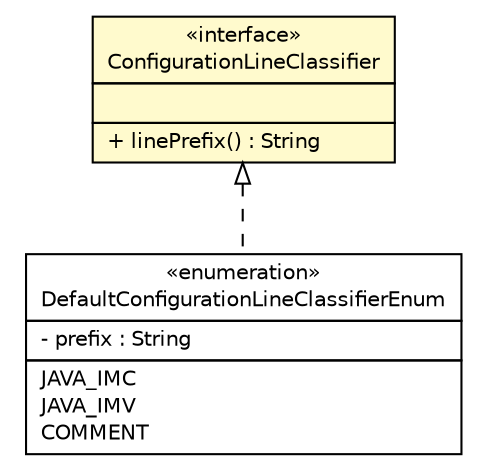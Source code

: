 #!/usr/local/bin/dot
#
# Class diagram 
# Generated by UMLGraph version R5_6 (http://www.umlgraph.org/)
#

digraph G {
	edge [fontname="Helvetica",fontsize=10,labelfontname="Helvetica",labelfontsize=10];
	node [fontname="Helvetica",fontsize=10,shape=plaintext];
	nodesep=0.25;
	ranksep=0.5;
	// de.hsbremen.tc.tnc.tnccs.im.loader.enums.ConfigurationLineClassifier
	c7635 [label=<<table title="de.hsbremen.tc.tnc.tnccs.im.loader.enums.ConfigurationLineClassifier" border="0" cellborder="1" cellspacing="0" cellpadding="2" port="p" bgcolor="lemonChiffon" href="./ConfigurationLineClassifier.html">
		<tr><td><table border="0" cellspacing="0" cellpadding="1">
<tr><td align="center" balign="center"> &#171;interface&#187; </td></tr>
<tr><td align="center" balign="center"> ConfigurationLineClassifier </td></tr>
		</table></td></tr>
		<tr><td><table border="0" cellspacing="0" cellpadding="1">
<tr><td align="left" balign="left">  </td></tr>
		</table></td></tr>
		<tr><td><table border="0" cellspacing="0" cellpadding="1">
<tr><td align="left" balign="left"> + linePrefix() : String </td></tr>
		</table></td></tr>
		</table>>, URL="./ConfigurationLineClassifier.html", fontname="Helvetica", fontcolor="black", fontsize=10.0];
	// de.hsbremen.tc.tnc.tnccs.im.loader.enums.DefaultConfigurationLineClassifierEnum
	c7636 [label=<<table title="de.hsbremen.tc.tnc.tnccs.im.loader.enums.DefaultConfigurationLineClassifierEnum" border="0" cellborder="1" cellspacing="0" cellpadding="2" port="p" href="./DefaultConfigurationLineClassifierEnum.html">
		<tr><td><table border="0" cellspacing="0" cellpadding="1">
<tr><td align="center" balign="center"> &#171;enumeration&#187; </td></tr>
<tr><td align="center" balign="center"> DefaultConfigurationLineClassifierEnum </td></tr>
		</table></td></tr>
		<tr><td><table border="0" cellspacing="0" cellpadding="1">
<tr><td align="left" balign="left"> - prefix : String </td></tr>
		</table></td></tr>
		<tr><td><table border="0" cellspacing="0" cellpadding="1">
<tr><td align="left" balign="left"> JAVA_IMC </td></tr>
<tr><td align="left" balign="left"> JAVA_IMV </td></tr>
<tr><td align="left" balign="left"> COMMENT </td></tr>
		</table></td></tr>
		</table>>, URL="./DefaultConfigurationLineClassifierEnum.html", fontname="Helvetica", fontcolor="black", fontsize=10.0];
	//de.hsbremen.tc.tnc.tnccs.im.loader.enums.DefaultConfigurationLineClassifierEnum implements de.hsbremen.tc.tnc.tnccs.im.loader.enums.ConfigurationLineClassifier
	c7635:p -> c7636:p [dir=back,arrowtail=empty,style=dashed];
}

